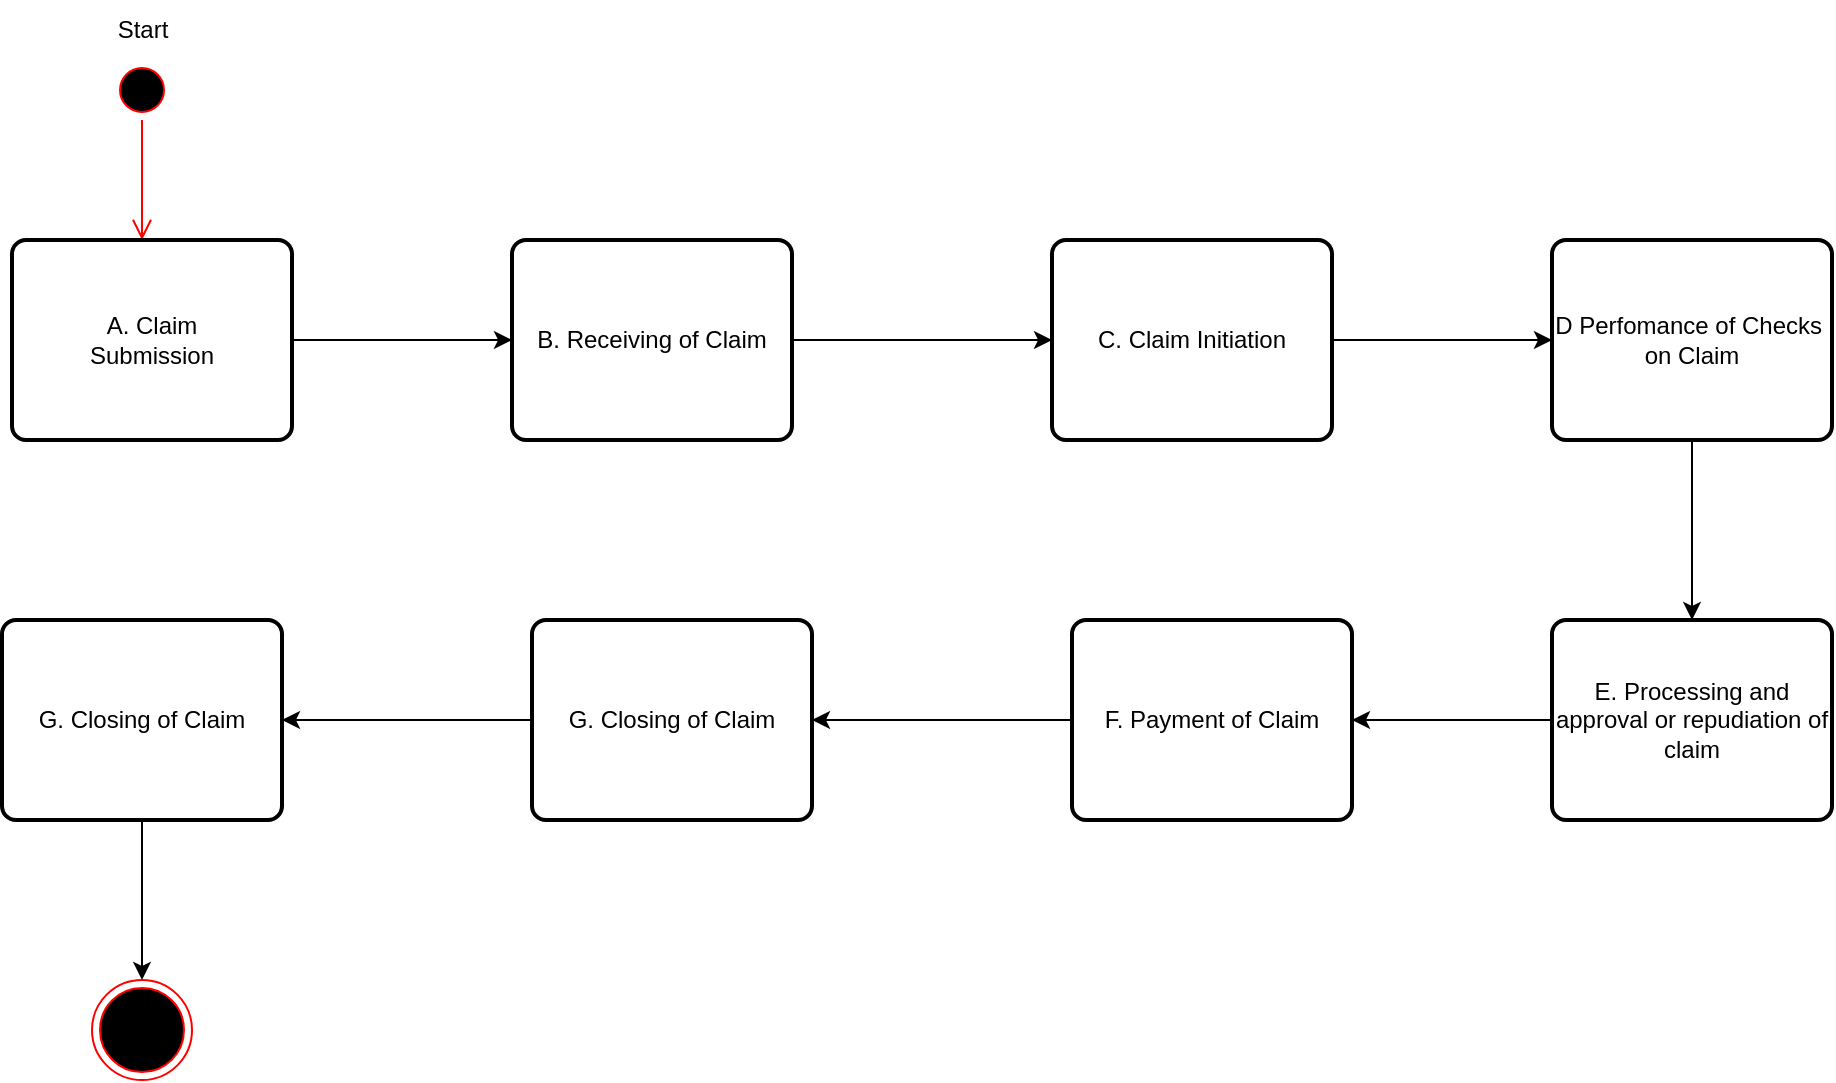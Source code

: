 <mxfile version="24.7.12">
  <diagram name="Page-1" id="eNnNtD4QA7iPvCxz_4bJ">
    <mxGraphModel dx="1434" dy="738" grid="1" gridSize="10" guides="1" tooltips="1" connect="1" arrows="1" fold="1" page="1" pageScale="1" pageWidth="3300" pageHeight="4681" math="0" shadow="0">
      <root>
        <mxCell id="0" />
        <mxCell id="1" parent="0" />
        <mxCell id="R7utHCCCWWbZbcOUrzLS-1" value="" style="ellipse;html=1;shape=startState;fillColor=#000000;strokeColor=#ff0000;" vertex="1" parent="1">
          <mxGeometry x="560" y="100" width="30" height="30" as="geometry" />
        </mxCell>
        <mxCell id="R7utHCCCWWbZbcOUrzLS-2" value="" style="edgeStyle=orthogonalEdgeStyle;html=1;verticalAlign=bottom;endArrow=open;endSize=8;strokeColor=#ff0000;rounded=0;" edge="1" source="R7utHCCCWWbZbcOUrzLS-1" parent="1">
          <mxGeometry relative="1" as="geometry">
            <mxPoint x="575" y="190" as="targetPoint" />
          </mxGeometry>
        </mxCell>
        <mxCell id="R7utHCCCWWbZbcOUrzLS-3" value="Start" style="text;html=1;align=center;verticalAlign=middle;resizable=0;points=[];autosize=1;strokeColor=none;fillColor=none;" vertex="1" parent="1">
          <mxGeometry x="550" y="70" width="50" height="30" as="geometry" />
        </mxCell>
        <mxCell id="R7utHCCCWWbZbcOUrzLS-5" style="edgeStyle=orthogonalEdgeStyle;rounded=0;orthogonalLoop=1;jettySize=auto;html=1;exitX=1;exitY=0.5;exitDx=0;exitDy=0;" edge="1" parent="1" source="R7utHCCCWWbZbcOUrzLS-4">
          <mxGeometry relative="1" as="geometry">
            <mxPoint x="760" y="240" as="targetPoint" />
          </mxGeometry>
        </mxCell>
        <mxCell id="R7utHCCCWWbZbcOUrzLS-4" value="A. Claim&lt;br&gt;Submission" style="rounded=1;whiteSpace=wrap;html=1;absoluteArcSize=1;arcSize=14;strokeWidth=2;" vertex="1" parent="1">
          <mxGeometry x="510" y="190" width="140" height="100" as="geometry" />
        </mxCell>
        <mxCell id="R7utHCCCWWbZbcOUrzLS-8" style="edgeStyle=orthogonalEdgeStyle;rounded=0;orthogonalLoop=1;jettySize=auto;html=1;exitX=1;exitY=0.5;exitDx=0;exitDy=0;entryX=0;entryY=0.5;entryDx=0;entryDy=0;" edge="1" parent="1" source="R7utHCCCWWbZbcOUrzLS-6" target="R7utHCCCWWbZbcOUrzLS-7">
          <mxGeometry relative="1" as="geometry" />
        </mxCell>
        <mxCell id="R7utHCCCWWbZbcOUrzLS-6" value="B. Receiving of Claim" style="rounded=1;whiteSpace=wrap;html=1;absoluteArcSize=1;arcSize=14;strokeWidth=2;" vertex="1" parent="1">
          <mxGeometry x="760" y="190" width="140" height="100" as="geometry" />
        </mxCell>
        <mxCell id="R7utHCCCWWbZbcOUrzLS-9" style="edgeStyle=orthogonalEdgeStyle;rounded=0;orthogonalLoop=1;jettySize=auto;html=1;exitX=1;exitY=0.5;exitDx=0;exitDy=0;" edge="1" parent="1" source="R7utHCCCWWbZbcOUrzLS-7">
          <mxGeometry relative="1" as="geometry">
            <mxPoint x="1280" y="240" as="targetPoint" />
          </mxGeometry>
        </mxCell>
        <mxCell id="R7utHCCCWWbZbcOUrzLS-7" value="C. Claim Initiation" style="rounded=1;whiteSpace=wrap;html=1;absoluteArcSize=1;arcSize=14;strokeWidth=2;" vertex="1" parent="1">
          <mxGeometry x="1030" y="190" width="140" height="100" as="geometry" />
        </mxCell>
        <mxCell id="R7utHCCCWWbZbcOUrzLS-11" style="edgeStyle=orthogonalEdgeStyle;rounded=0;orthogonalLoop=1;jettySize=auto;html=1;exitX=0.5;exitY=1;exitDx=0;exitDy=0;" edge="1" parent="1" source="R7utHCCCWWbZbcOUrzLS-10">
          <mxGeometry relative="1" as="geometry">
            <mxPoint x="1350" y="380" as="targetPoint" />
          </mxGeometry>
        </mxCell>
        <mxCell id="R7utHCCCWWbZbcOUrzLS-10" value="D Perfomance of Checks&amp;nbsp;&lt;br&gt;on Claim" style="rounded=1;whiteSpace=wrap;html=1;absoluteArcSize=1;arcSize=14;strokeWidth=2;" vertex="1" parent="1">
          <mxGeometry x="1280" y="190" width="140" height="100" as="geometry" />
        </mxCell>
        <mxCell id="R7utHCCCWWbZbcOUrzLS-13" style="edgeStyle=orthogonalEdgeStyle;rounded=0;orthogonalLoop=1;jettySize=auto;html=1;exitX=0;exitY=0.5;exitDx=0;exitDy=0;" edge="1" parent="1" source="R7utHCCCWWbZbcOUrzLS-12">
          <mxGeometry relative="1" as="geometry">
            <mxPoint x="1180" y="430" as="targetPoint" />
          </mxGeometry>
        </mxCell>
        <mxCell id="R7utHCCCWWbZbcOUrzLS-12" value="E. Processing and approval or repudiation of claim" style="rounded=1;whiteSpace=wrap;html=1;absoluteArcSize=1;arcSize=14;strokeWidth=2;" vertex="1" parent="1">
          <mxGeometry x="1280" y="380" width="140" height="100" as="geometry" />
        </mxCell>
        <mxCell id="R7utHCCCWWbZbcOUrzLS-15" style="edgeStyle=orthogonalEdgeStyle;rounded=0;orthogonalLoop=1;jettySize=auto;html=1;exitX=0;exitY=0.5;exitDx=0;exitDy=0;" edge="1" parent="1" source="R7utHCCCWWbZbcOUrzLS-14">
          <mxGeometry relative="1" as="geometry">
            <mxPoint x="910" y="430" as="targetPoint" />
          </mxGeometry>
        </mxCell>
        <mxCell id="R7utHCCCWWbZbcOUrzLS-14" value="F. Payment of Claim" style="rounded=1;whiteSpace=wrap;html=1;absoluteArcSize=1;arcSize=14;strokeWidth=2;" vertex="1" parent="1">
          <mxGeometry x="1040" y="380" width="140" height="100" as="geometry" />
        </mxCell>
        <mxCell id="R7utHCCCWWbZbcOUrzLS-18" style="edgeStyle=orthogonalEdgeStyle;rounded=0;orthogonalLoop=1;jettySize=auto;html=1;exitX=0;exitY=0.5;exitDx=0;exitDy=0;" edge="1" parent="1" source="R7utHCCCWWbZbcOUrzLS-16" target="R7utHCCCWWbZbcOUrzLS-17">
          <mxGeometry relative="1" as="geometry" />
        </mxCell>
        <mxCell id="R7utHCCCWWbZbcOUrzLS-16" value="G. Closing of Claim" style="rounded=1;whiteSpace=wrap;html=1;absoluteArcSize=1;arcSize=14;strokeWidth=2;" vertex="1" parent="1">
          <mxGeometry x="770" y="380" width="140" height="100" as="geometry" />
        </mxCell>
        <mxCell id="R7utHCCCWWbZbcOUrzLS-19" style="edgeStyle=orthogonalEdgeStyle;rounded=0;orthogonalLoop=1;jettySize=auto;html=1;exitX=0.5;exitY=1;exitDx=0;exitDy=0;" edge="1" parent="1" source="R7utHCCCWWbZbcOUrzLS-17">
          <mxGeometry relative="1" as="geometry">
            <mxPoint x="575" y="560" as="targetPoint" />
          </mxGeometry>
        </mxCell>
        <mxCell id="R7utHCCCWWbZbcOUrzLS-17" value="G. Closing of Claim" style="rounded=1;whiteSpace=wrap;html=1;absoluteArcSize=1;arcSize=14;strokeWidth=2;" vertex="1" parent="1">
          <mxGeometry x="505" y="380" width="140" height="100" as="geometry" />
        </mxCell>
        <mxCell id="R7utHCCCWWbZbcOUrzLS-20" value="" style="ellipse;html=1;shape=endState;fillColor=#000000;strokeColor=#ff0000;" vertex="1" parent="1">
          <mxGeometry x="550" y="560" width="50" height="50" as="geometry" />
        </mxCell>
      </root>
    </mxGraphModel>
  </diagram>
</mxfile>
